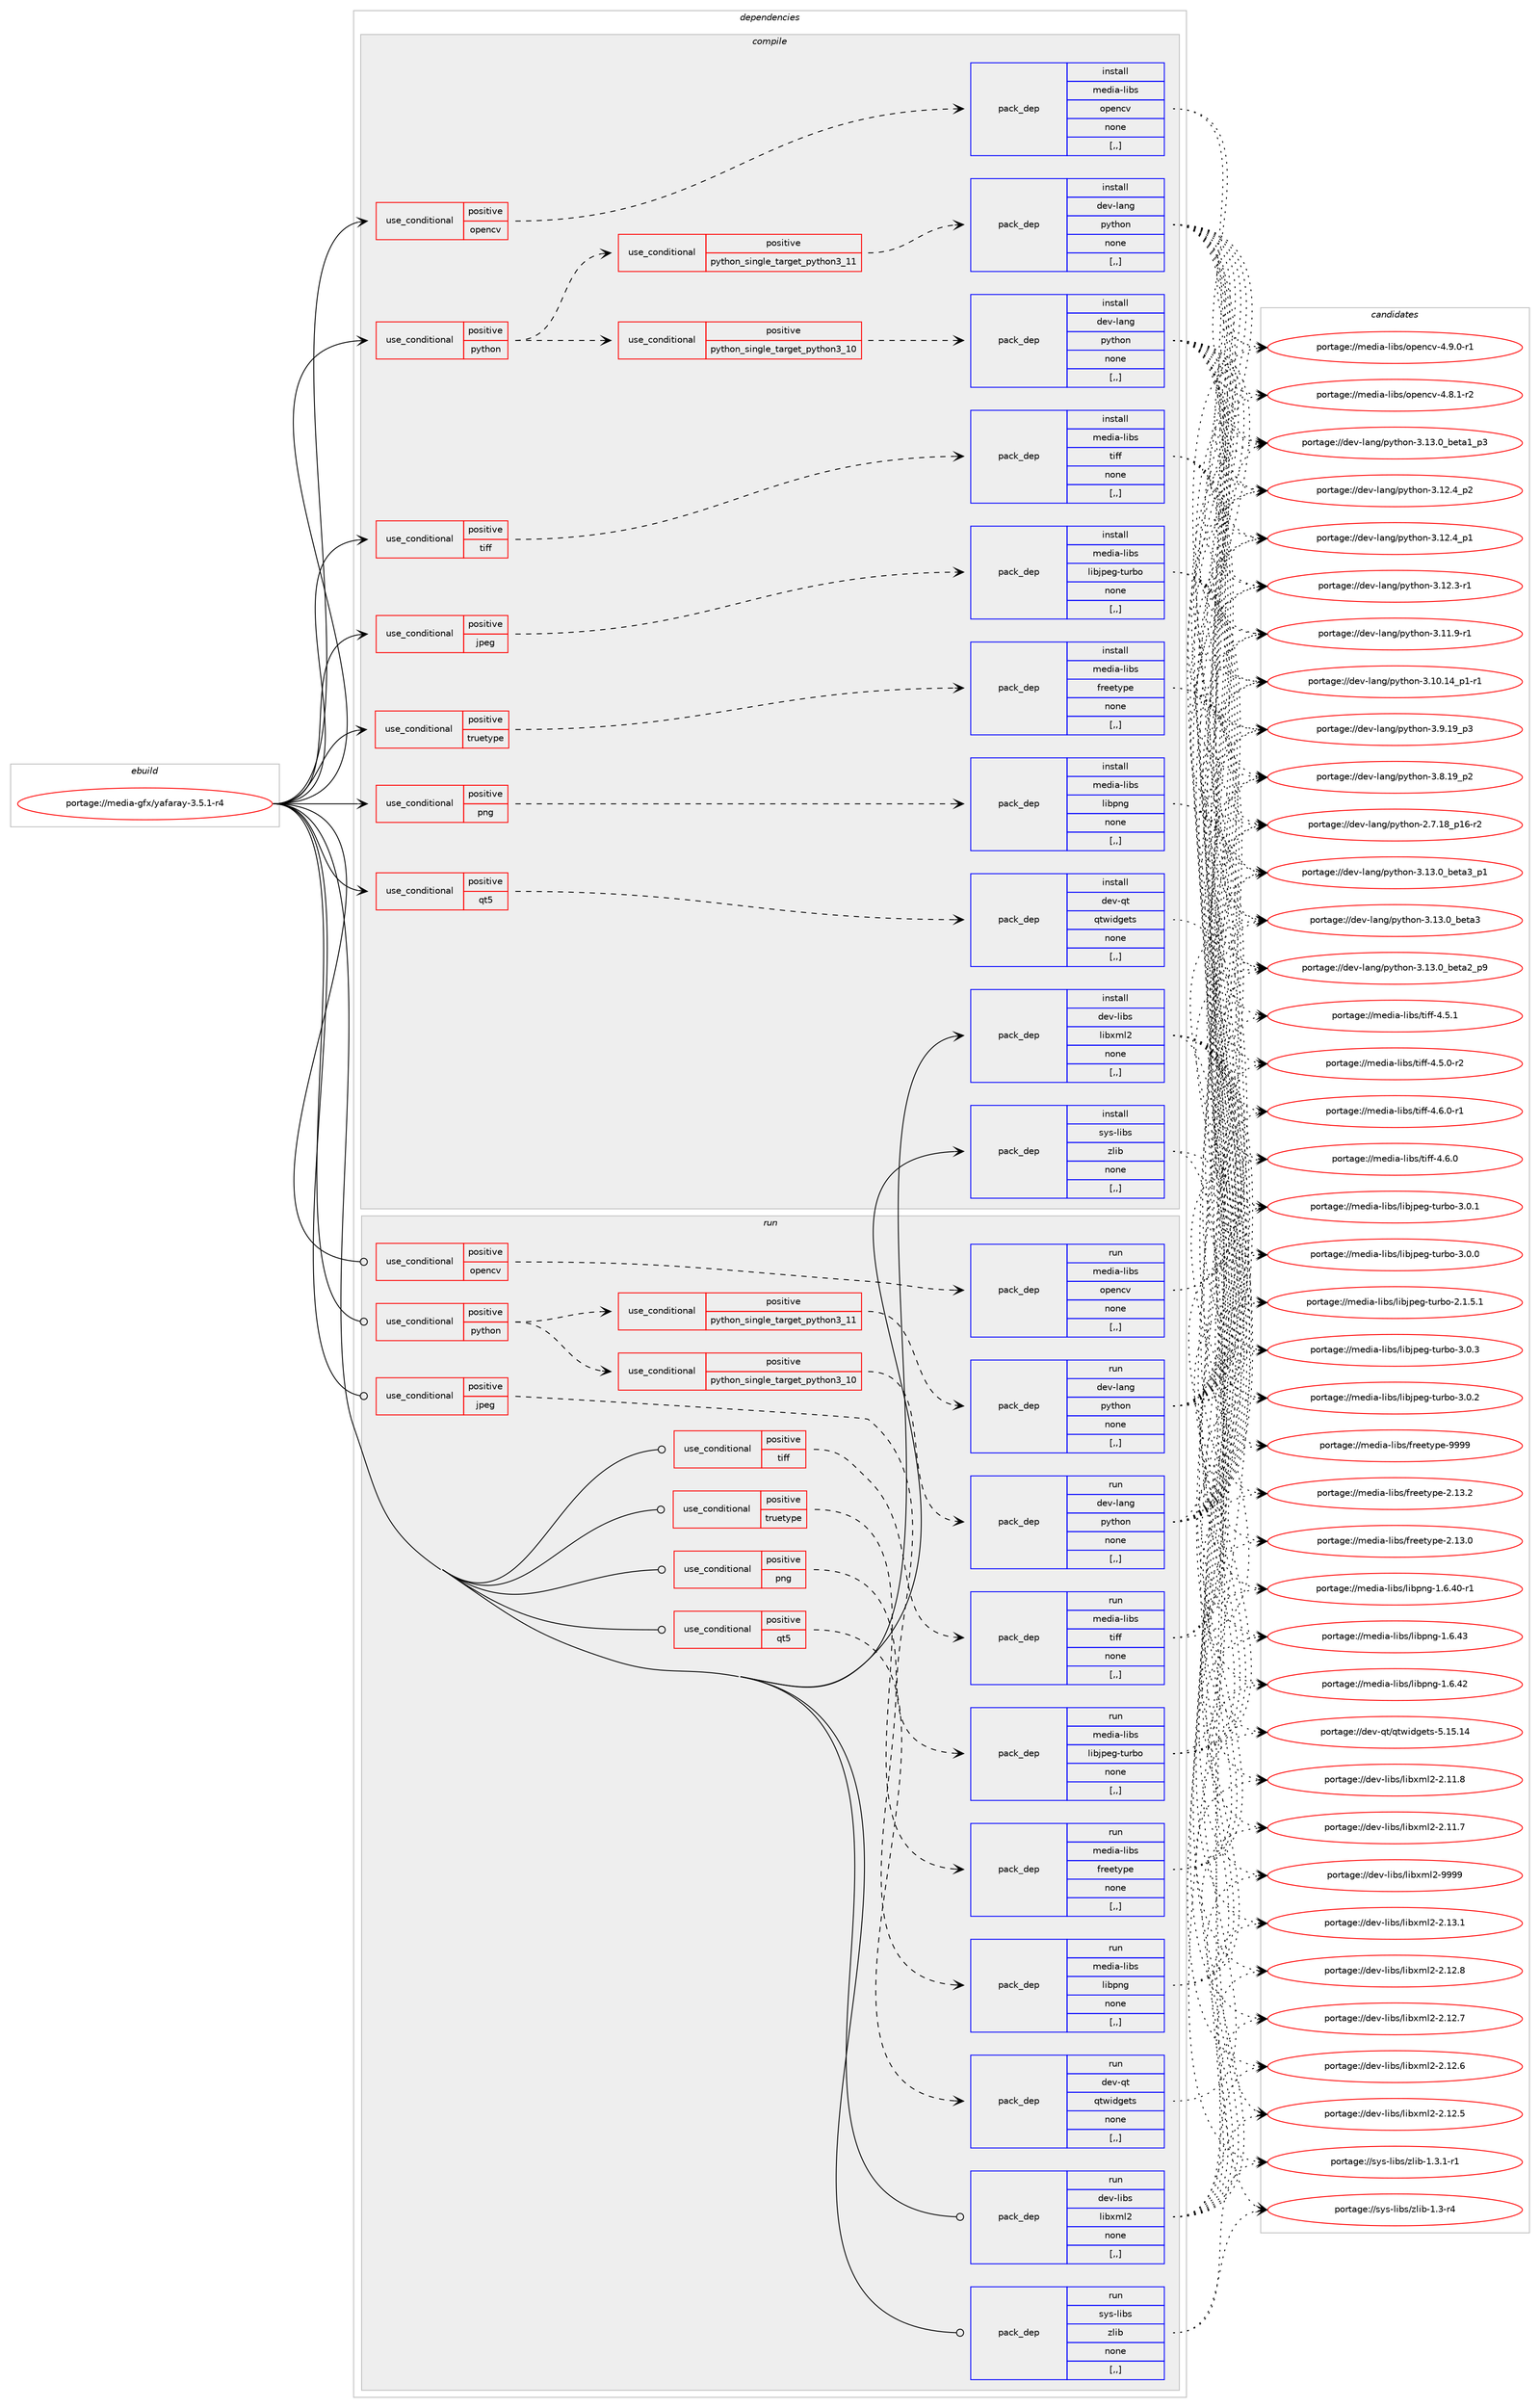 digraph prolog {

# *************
# Graph options
# *************

newrank=true;
concentrate=true;
compound=true;
graph [rankdir=LR,fontname=Helvetica,fontsize=10,ranksep=1.5];#, ranksep=2.5, nodesep=0.2];
edge  [arrowhead=vee];
node  [fontname=Helvetica,fontsize=10];

# **********
# The ebuild
# **********

subgraph cluster_leftcol {
color=gray;
rank=same;
label=<<i>ebuild</i>>;
id [label="portage://media-gfx/yafaray-3.5.1-r4", color=red, width=4, href="../media-gfx/yafaray-3.5.1-r4.svg"];
}

# ****************
# The dependencies
# ****************

subgraph cluster_midcol {
color=gray;
label=<<i>dependencies</i>>;
subgraph cluster_compile {
fillcolor="#eeeeee";
style=filled;
label=<<i>compile</i>>;
subgraph cond73816 {
dependency293641 [label=<<TABLE BORDER="0" CELLBORDER="1" CELLSPACING="0" CELLPADDING="4"><TR><TD ROWSPAN="3" CELLPADDING="10">use_conditional</TD></TR><TR><TD>positive</TD></TR><TR><TD>jpeg</TD></TR></TABLE>>, shape=none, color=red];
subgraph pack217462 {
dependency293642 [label=<<TABLE BORDER="0" CELLBORDER="1" CELLSPACING="0" CELLPADDING="4" WIDTH="220"><TR><TD ROWSPAN="6" CELLPADDING="30">pack_dep</TD></TR><TR><TD WIDTH="110">install</TD></TR><TR><TD>media-libs</TD></TR><TR><TD>libjpeg-turbo</TD></TR><TR><TD>none</TD></TR><TR><TD>[,,]</TD></TR></TABLE>>, shape=none, color=blue];
}
dependency293641:e -> dependency293642:w [weight=20,style="dashed",arrowhead="vee"];
}
id:e -> dependency293641:w [weight=20,style="solid",arrowhead="vee"];
subgraph cond73817 {
dependency293643 [label=<<TABLE BORDER="0" CELLBORDER="1" CELLSPACING="0" CELLPADDING="4"><TR><TD ROWSPAN="3" CELLPADDING="10">use_conditional</TD></TR><TR><TD>positive</TD></TR><TR><TD>opencv</TD></TR></TABLE>>, shape=none, color=red];
subgraph pack217463 {
dependency293644 [label=<<TABLE BORDER="0" CELLBORDER="1" CELLSPACING="0" CELLPADDING="4" WIDTH="220"><TR><TD ROWSPAN="6" CELLPADDING="30">pack_dep</TD></TR><TR><TD WIDTH="110">install</TD></TR><TR><TD>media-libs</TD></TR><TR><TD>opencv</TD></TR><TR><TD>none</TD></TR><TR><TD>[,,]</TD></TR></TABLE>>, shape=none, color=blue];
}
dependency293643:e -> dependency293644:w [weight=20,style="dashed",arrowhead="vee"];
}
id:e -> dependency293643:w [weight=20,style="solid",arrowhead="vee"];
subgraph cond73818 {
dependency293645 [label=<<TABLE BORDER="0" CELLBORDER="1" CELLSPACING="0" CELLPADDING="4"><TR><TD ROWSPAN="3" CELLPADDING="10">use_conditional</TD></TR><TR><TD>positive</TD></TR><TR><TD>png</TD></TR></TABLE>>, shape=none, color=red];
subgraph pack217464 {
dependency293646 [label=<<TABLE BORDER="0" CELLBORDER="1" CELLSPACING="0" CELLPADDING="4" WIDTH="220"><TR><TD ROWSPAN="6" CELLPADDING="30">pack_dep</TD></TR><TR><TD WIDTH="110">install</TD></TR><TR><TD>media-libs</TD></TR><TR><TD>libpng</TD></TR><TR><TD>none</TD></TR><TR><TD>[,,]</TD></TR></TABLE>>, shape=none, color=blue];
}
dependency293645:e -> dependency293646:w [weight=20,style="dashed",arrowhead="vee"];
}
id:e -> dependency293645:w [weight=20,style="solid",arrowhead="vee"];
subgraph cond73819 {
dependency293647 [label=<<TABLE BORDER="0" CELLBORDER="1" CELLSPACING="0" CELLPADDING="4"><TR><TD ROWSPAN="3" CELLPADDING="10">use_conditional</TD></TR><TR><TD>positive</TD></TR><TR><TD>python</TD></TR></TABLE>>, shape=none, color=red];
subgraph cond73820 {
dependency293648 [label=<<TABLE BORDER="0" CELLBORDER="1" CELLSPACING="0" CELLPADDING="4"><TR><TD ROWSPAN="3" CELLPADDING="10">use_conditional</TD></TR><TR><TD>positive</TD></TR><TR><TD>python_single_target_python3_10</TD></TR></TABLE>>, shape=none, color=red];
subgraph pack217465 {
dependency293649 [label=<<TABLE BORDER="0" CELLBORDER="1" CELLSPACING="0" CELLPADDING="4" WIDTH="220"><TR><TD ROWSPAN="6" CELLPADDING="30">pack_dep</TD></TR><TR><TD WIDTH="110">install</TD></TR><TR><TD>dev-lang</TD></TR><TR><TD>python</TD></TR><TR><TD>none</TD></TR><TR><TD>[,,]</TD></TR></TABLE>>, shape=none, color=blue];
}
dependency293648:e -> dependency293649:w [weight=20,style="dashed",arrowhead="vee"];
}
dependency293647:e -> dependency293648:w [weight=20,style="dashed",arrowhead="vee"];
subgraph cond73821 {
dependency293650 [label=<<TABLE BORDER="0" CELLBORDER="1" CELLSPACING="0" CELLPADDING="4"><TR><TD ROWSPAN="3" CELLPADDING="10">use_conditional</TD></TR><TR><TD>positive</TD></TR><TR><TD>python_single_target_python3_11</TD></TR></TABLE>>, shape=none, color=red];
subgraph pack217466 {
dependency293651 [label=<<TABLE BORDER="0" CELLBORDER="1" CELLSPACING="0" CELLPADDING="4" WIDTH="220"><TR><TD ROWSPAN="6" CELLPADDING="30">pack_dep</TD></TR><TR><TD WIDTH="110">install</TD></TR><TR><TD>dev-lang</TD></TR><TR><TD>python</TD></TR><TR><TD>none</TD></TR><TR><TD>[,,]</TD></TR></TABLE>>, shape=none, color=blue];
}
dependency293650:e -> dependency293651:w [weight=20,style="dashed",arrowhead="vee"];
}
dependency293647:e -> dependency293650:w [weight=20,style="dashed",arrowhead="vee"];
}
id:e -> dependency293647:w [weight=20,style="solid",arrowhead="vee"];
subgraph cond73822 {
dependency293652 [label=<<TABLE BORDER="0" CELLBORDER="1" CELLSPACING="0" CELLPADDING="4"><TR><TD ROWSPAN="3" CELLPADDING="10">use_conditional</TD></TR><TR><TD>positive</TD></TR><TR><TD>qt5</TD></TR></TABLE>>, shape=none, color=red];
subgraph pack217467 {
dependency293653 [label=<<TABLE BORDER="0" CELLBORDER="1" CELLSPACING="0" CELLPADDING="4" WIDTH="220"><TR><TD ROWSPAN="6" CELLPADDING="30">pack_dep</TD></TR><TR><TD WIDTH="110">install</TD></TR><TR><TD>dev-qt</TD></TR><TR><TD>qtwidgets</TD></TR><TR><TD>none</TD></TR><TR><TD>[,,]</TD></TR></TABLE>>, shape=none, color=blue];
}
dependency293652:e -> dependency293653:w [weight=20,style="dashed",arrowhead="vee"];
}
id:e -> dependency293652:w [weight=20,style="solid",arrowhead="vee"];
subgraph cond73823 {
dependency293654 [label=<<TABLE BORDER="0" CELLBORDER="1" CELLSPACING="0" CELLPADDING="4"><TR><TD ROWSPAN="3" CELLPADDING="10">use_conditional</TD></TR><TR><TD>positive</TD></TR><TR><TD>tiff</TD></TR></TABLE>>, shape=none, color=red];
subgraph pack217468 {
dependency293655 [label=<<TABLE BORDER="0" CELLBORDER="1" CELLSPACING="0" CELLPADDING="4" WIDTH="220"><TR><TD ROWSPAN="6" CELLPADDING="30">pack_dep</TD></TR><TR><TD WIDTH="110">install</TD></TR><TR><TD>media-libs</TD></TR><TR><TD>tiff</TD></TR><TR><TD>none</TD></TR><TR><TD>[,,]</TD></TR></TABLE>>, shape=none, color=blue];
}
dependency293654:e -> dependency293655:w [weight=20,style="dashed",arrowhead="vee"];
}
id:e -> dependency293654:w [weight=20,style="solid",arrowhead="vee"];
subgraph cond73824 {
dependency293656 [label=<<TABLE BORDER="0" CELLBORDER="1" CELLSPACING="0" CELLPADDING="4"><TR><TD ROWSPAN="3" CELLPADDING="10">use_conditional</TD></TR><TR><TD>positive</TD></TR><TR><TD>truetype</TD></TR></TABLE>>, shape=none, color=red];
subgraph pack217469 {
dependency293657 [label=<<TABLE BORDER="0" CELLBORDER="1" CELLSPACING="0" CELLPADDING="4" WIDTH="220"><TR><TD ROWSPAN="6" CELLPADDING="30">pack_dep</TD></TR><TR><TD WIDTH="110">install</TD></TR><TR><TD>media-libs</TD></TR><TR><TD>freetype</TD></TR><TR><TD>none</TD></TR><TR><TD>[,,]</TD></TR></TABLE>>, shape=none, color=blue];
}
dependency293656:e -> dependency293657:w [weight=20,style="dashed",arrowhead="vee"];
}
id:e -> dependency293656:w [weight=20,style="solid",arrowhead="vee"];
subgraph pack217470 {
dependency293658 [label=<<TABLE BORDER="0" CELLBORDER="1" CELLSPACING="0" CELLPADDING="4" WIDTH="220"><TR><TD ROWSPAN="6" CELLPADDING="30">pack_dep</TD></TR><TR><TD WIDTH="110">install</TD></TR><TR><TD>dev-libs</TD></TR><TR><TD>libxml2</TD></TR><TR><TD>none</TD></TR><TR><TD>[,,]</TD></TR></TABLE>>, shape=none, color=blue];
}
id:e -> dependency293658:w [weight=20,style="solid",arrowhead="vee"];
subgraph pack217471 {
dependency293659 [label=<<TABLE BORDER="0" CELLBORDER="1" CELLSPACING="0" CELLPADDING="4" WIDTH="220"><TR><TD ROWSPAN="6" CELLPADDING="30">pack_dep</TD></TR><TR><TD WIDTH="110">install</TD></TR><TR><TD>sys-libs</TD></TR><TR><TD>zlib</TD></TR><TR><TD>none</TD></TR><TR><TD>[,,]</TD></TR></TABLE>>, shape=none, color=blue];
}
id:e -> dependency293659:w [weight=20,style="solid",arrowhead="vee"];
}
subgraph cluster_compileandrun {
fillcolor="#eeeeee";
style=filled;
label=<<i>compile and run</i>>;
}
subgraph cluster_run {
fillcolor="#eeeeee";
style=filled;
label=<<i>run</i>>;
subgraph cond73825 {
dependency293660 [label=<<TABLE BORDER="0" CELLBORDER="1" CELLSPACING="0" CELLPADDING="4"><TR><TD ROWSPAN="3" CELLPADDING="10">use_conditional</TD></TR><TR><TD>positive</TD></TR><TR><TD>jpeg</TD></TR></TABLE>>, shape=none, color=red];
subgraph pack217472 {
dependency293661 [label=<<TABLE BORDER="0" CELLBORDER="1" CELLSPACING="0" CELLPADDING="4" WIDTH="220"><TR><TD ROWSPAN="6" CELLPADDING="30">pack_dep</TD></TR><TR><TD WIDTH="110">run</TD></TR><TR><TD>media-libs</TD></TR><TR><TD>libjpeg-turbo</TD></TR><TR><TD>none</TD></TR><TR><TD>[,,]</TD></TR></TABLE>>, shape=none, color=blue];
}
dependency293660:e -> dependency293661:w [weight=20,style="dashed",arrowhead="vee"];
}
id:e -> dependency293660:w [weight=20,style="solid",arrowhead="odot"];
subgraph cond73826 {
dependency293662 [label=<<TABLE BORDER="0" CELLBORDER="1" CELLSPACING="0" CELLPADDING="4"><TR><TD ROWSPAN="3" CELLPADDING="10">use_conditional</TD></TR><TR><TD>positive</TD></TR><TR><TD>opencv</TD></TR></TABLE>>, shape=none, color=red];
subgraph pack217473 {
dependency293663 [label=<<TABLE BORDER="0" CELLBORDER="1" CELLSPACING="0" CELLPADDING="4" WIDTH="220"><TR><TD ROWSPAN="6" CELLPADDING="30">pack_dep</TD></TR><TR><TD WIDTH="110">run</TD></TR><TR><TD>media-libs</TD></TR><TR><TD>opencv</TD></TR><TR><TD>none</TD></TR><TR><TD>[,,]</TD></TR></TABLE>>, shape=none, color=blue];
}
dependency293662:e -> dependency293663:w [weight=20,style="dashed",arrowhead="vee"];
}
id:e -> dependency293662:w [weight=20,style="solid",arrowhead="odot"];
subgraph cond73827 {
dependency293664 [label=<<TABLE BORDER="0" CELLBORDER="1" CELLSPACING="0" CELLPADDING="4"><TR><TD ROWSPAN="3" CELLPADDING="10">use_conditional</TD></TR><TR><TD>positive</TD></TR><TR><TD>png</TD></TR></TABLE>>, shape=none, color=red];
subgraph pack217474 {
dependency293665 [label=<<TABLE BORDER="0" CELLBORDER="1" CELLSPACING="0" CELLPADDING="4" WIDTH="220"><TR><TD ROWSPAN="6" CELLPADDING="30">pack_dep</TD></TR><TR><TD WIDTH="110">run</TD></TR><TR><TD>media-libs</TD></TR><TR><TD>libpng</TD></TR><TR><TD>none</TD></TR><TR><TD>[,,]</TD></TR></TABLE>>, shape=none, color=blue];
}
dependency293664:e -> dependency293665:w [weight=20,style="dashed",arrowhead="vee"];
}
id:e -> dependency293664:w [weight=20,style="solid",arrowhead="odot"];
subgraph cond73828 {
dependency293666 [label=<<TABLE BORDER="0" CELLBORDER="1" CELLSPACING="0" CELLPADDING="4"><TR><TD ROWSPAN="3" CELLPADDING="10">use_conditional</TD></TR><TR><TD>positive</TD></TR><TR><TD>python</TD></TR></TABLE>>, shape=none, color=red];
subgraph cond73829 {
dependency293667 [label=<<TABLE BORDER="0" CELLBORDER="1" CELLSPACING="0" CELLPADDING="4"><TR><TD ROWSPAN="3" CELLPADDING="10">use_conditional</TD></TR><TR><TD>positive</TD></TR><TR><TD>python_single_target_python3_10</TD></TR></TABLE>>, shape=none, color=red];
subgraph pack217475 {
dependency293668 [label=<<TABLE BORDER="0" CELLBORDER="1" CELLSPACING="0" CELLPADDING="4" WIDTH="220"><TR><TD ROWSPAN="6" CELLPADDING="30">pack_dep</TD></TR><TR><TD WIDTH="110">run</TD></TR><TR><TD>dev-lang</TD></TR><TR><TD>python</TD></TR><TR><TD>none</TD></TR><TR><TD>[,,]</TD></TR></TABLE>>, shape=none, color=blue];
}
dependency293667:e -> dependency293668:w [weight=20,style="dashed",arrowhead="vee"];
}
dependency293666:e -> dependency293667:w [weight=20,style="dashed",arrowhead="vee"];
subgraph cond73830 {
dependency293669 [label=<<TABLE BORDER="0" CELLBORDER="1" CELLSPACING="0" CELLPADDING="4"><TR><TD ROWSPAN="3" CELLPADDING="10">use_conditional</TD></TR><TR><TD>positive</TD></TR><TR><TD>python_single_target_python3_11</TD></TR></TABLE>>, shape=none, color=red];
subgraph pack217476 {
dependency293670 [label=<<TABLE BORDER="0" CELLBORDER="1" CELLSPACING="0" CELLPADDING="4" WIDTH="220"><TR><TD ROWSPAN="6" CELLPADDING="30">pack_dep</TD></TR><TR><TD WIDTH="110">run</TD></TR><TR><TD>dev-lang</TD></TR><TR><TD>python</TD></TR><TR><TD>none</TD></TR><TR><TD>[,,]</TD></TR></TABLE>>, shape=none, color=blue];
}
dependency293669:e -> dependency293670:w [weight=20,style="dashed",arrowhead="vee"];
}
dependency293666:e -> dependency293669:w [weight=20,style="dashed",arrowhead="vee"];
}
id:e -> dependency293666:w [weight=20,style="solid",arrowhead="odot"];
subgraph cond73831 {
dependency293671 [label=<<TABLE BORDER="0" CELLBORDER="1" CELLSPACING="0" CELLPADDING="4"><TR><TD ROWSPAN="3" CELLPADDING="10">use_conditional</TD></TR><TR><TD>positive</TD></TR><TR><TD>qt5</TD></TR></TABLE>>, shape=none, color=red];
subgraph pack217477 {
dependency293672 [label=<<TABLE BORDER="0" CELLBORDER="1" CELLSPACING="0" CELLPADDING="4" WIDTH="220"><TR><TD ROWSPAN="6" CELLPADDING="30">pack_dep</TD></TR><TR><TD WIDTH="110">run</TD></TR><TR><TD>dev-qt</TD></TR><TR><TD>qtwidgets</TD></TR><TR><TD>none</TD></TR><TR><TD>[,,]</TD></TR></TABLE>>, shape=none, color=blue];
}
dependency293671:e -> dependency293672:w [weight=20,style="dashed",arrowhead="vee"];
}
id:e -> dependency293671:w [weight=20,style="solid",arrowhead="odot"];
subgraph cond73832 {
dependency293673 [label=<<TABLE BORDER="0" CELLBORDER="1" CELLSPACING="0" CELLPADDING="4"><TR><TD ROWSPAN="3" CELLPADDING="10">use_conditional</TD></TR><TR><TD>positive</TD></TR><TR><TD>tiff</TD></TR></TABLE>>, shape=none, color=red];
subgraph pack217478 {
dependency293674 [label=<<TABLE BORDER="0" CELLBORDER="1" CELLSPACING="0" CELLPADDING="4" WIDTH="220"><TR><TD ROWSPAN="6" CELLPADDING="30">pack_dep</TD></TR><TR><TD WIDTH="110">run</TD></TR><TR><TD>media-libs</TD></TR><TR><TD>tiff</TD></TR><TR><TD>none</TD></TR><TR><TD>[,,]</TD></TR></TABLE>>, shape=none, color=blue];
}
dependency293673:e -> dependency293674:w [weight=20,style="dashed",arrowhead="vee"];
}
id:e -> dependency293673:w [weight=20,style="solid",arrowhead="odot"];
subgraph cond73833 {
dependency293675 [label=<<TABLE BORDER="0" CELLBORDER="1" CELLSPACING="0" CELLPADDING="4"><TR><TD ROWSPAN="3" CELLPADDING="10">use_conditional</TD></TR><TR><TD>positive</TD></TR><TR><TD>truetype</TD></TR></TABLE>>, shape=none, color=red];
subgraph pack217479 {
dependency293676 [label=<<TABLE BORDER="0" CELLBORDER="1" CELLSPACING="0" CELLPADDING="4" WIDTH="220"><TR><TD ROWSPAN="6" CELLPADDING="30">pack_dep</TD></TR><TR><TD WIDTH="110">run</TD></TR><TR><TD>media-libs</TD></TR><TR><TD>freetype</TD></TR><TR><TD>none</TD></TR><TR><TD>[,,]</TD></TR></TABLE>>, shape=none, color=blue];
}
dependency293675:e -> dependency293676:w [weight=20,style="dashed",arrowhead="vee"];
}
id:e -> dependency293675:w [weight=20,style="solid",arrowhead="odot"];
subgraph pack217480 {
dependency293677 [label=<<TABLE BORDER="0" CELLBORDER="1" CELLSPACING="0" CELLPADDING="4" WIDTH="220"><TR><TD ROWSPAN="6" CELLPADDING="30">pack_dep</TD></TR><TR><TD WIDTH="110">run</TD></TR><TR><TD>dev-libs</TD></TR><TR><TD>libxml2</TD></TR><TR><TD>none</TD></TR><TR><TD>[,,]</TD></TR></TABLE>>, shape=none, color=blue];
}
id:e -> dependency293677:w [weight=20,style="solid",arrowhead="odot"];
subgraph pack217481 {
dependency293678 [label=<<TABLE BORDER="0" CELLBORDER="1" CELLSPACING="0" CELLPADDING="4" WIDTH="220"><TR><TD ROWSPAN="6" CELLPADDING="30">pack_dep</TD></TR><TR><TD WIDTH="110">run</TD></TR><TR><TD>sys-libs</TD></TR><TR><TD>zlib</TD></TR><TR><TD>none</TD></TR><TR><TD>[,,]</TD></TR></TABLE>>, shape=none, color=blue];
}
id:e -> dependency293678:w [weight=20,style="solid",arrowhead="odot"];
}
}

# **************
# The candidates
# **************

subgraph cluster_choices {
rank=same;
color=gray;
label=<<i>candidates</i>>;

subgraph choice217462 {
color=black;
nodesep=1;
choice10910110010597451081059811547108105981061121011034511611711498111455146484651 [label="portage://media-libs/libjpeg-turbo-3.0.3", color=red, width=4,href="../media-libs/libjpeg-turbo-3.0.3.svg"];
choice10910110010597451081059811547108105981061121011034511611711498111455146484650 [label="portage://media-libs/libjpeg-turbo-3.0.2", color=red, width=4,href="../media-libs/libjpeg-turbo-3.0.2.svg"];
choice10910110010597451081059811547108105981061121011034511611711498111455146484649 [label="portage://media-libs/libjpeg-turbo-3.0.1", color=red, width=4,href="../media-libs/libjpeg-turbo-3.0.1.svg"];
choice10910110010597451081059811547108105981061121011034511611711498111455146484648 [label="portage://media-libs/libjpeg-turbo-3.0.0", color=red, width=4,href="../media-libs/libjpeg-turbo-3.0.0.svg"];
choice109101100105974510810598115471081059810611210110345116117114981114550464946534649 [label="portage://media-libs/libjpeg-turbo-2.1.5.1", color=red, width=4,href="../media-libs/libjpeg-turbo-2.1.5.1.svg"];
dependency293642:e -> choice10910110010597451081059811547108105981061121011034511611711498111455146484651:w [style=dotted,weight="100"];
dependency293642:e -> choice10910110010597451081059811547108105981061121011034511611711498111455146484650:w [style=dotted,weight="100"];
dependency293642:e -> choice10910110010597451081059811547108105981061121011034511611711498111455146484649:w [style=dotted,weight="100"];
dependency293642:e -> choice10910110010597451081059811547108105981061121011034511611711498111455146484648:w [style=dotted,weight="100"];
dependency293642:e -> choice109101100105974510810598115471081059810611210110345116117114981114550464946534649:w [style=dotted,weight="100"];
}
subgraph choice217463 {
color=black;
nodesep=1;
choice10910110010597451081059811547111112101110991184552465746484511449 [label="portage://media-libs/opencv-4.9.0-r1", color=red, width=4,href="../media-libs/opencv-4.9.0-r1.svg"];
choice10910110010597451081059811547111112101110991184552465646494511450 [label="portage://media-libs/opencv-4.8.1-r2", color=red, width=4,href="../media-libs/opencv-4.8.1-r2.svg"];
dependency293644:e -> choice10910110010597451081059811547111112101110991184552465746484511449:w [style=dotted,weight="100"];
dependency293644:e -> choice10910110010597451081059811547111112101110991184552465646494511450:w [style=dotted,weight="100"];
}
subgraph choice217464 {
color=black;
nodesep=1;
choice109101100105974510810598115471081059811211010345494654465251 [label="portage://media-libs/libpng-1.6.43", color=red, width=4,href="../media-libs/libpng-1.6.43.svg"];
choice109101100105974510810598115471081059811211010345494654465250 [label="portage://media-libs/libpng-1.6.42", color=red, width=4,href="../media-libs/libpng-1.6.42.svg"];
choice1091011001059745108105981154710810598112110103454946544652484511449 [label="portage://media-libs/libpng-1.6.40-r1", color=red, width=4,href="../media-libs/libpng-1.6.40-r1.svg"];
dependency293646:e -> choice109101100105974510810598115471081059811211010345494654465251:w [style=dotted,weight="100"];
dependency293646:e -> choice109101100105974510810598115471081059811211010345494654465250:w [style=dotted,weight="100"];
dependency293646:e -> choice1091011001059745108105981154710810598112110103454946544652484511449:w [style=dotted,weight="100"];
}
subgraph choice217465 {
color=black;
nodesep=1;
choice10010111845108971101034711212111610411111045514649514648959810111697519511249 [label="portage://dev-lang/python-3.13.0_beta3_p1", color=red, width=4,href="../dev-lang/python-3.13.0_beta3_p1.svg"];
choice1001011184510897110103471121211161041111104551464951464895981011169751 [label="portage://dev-lang/python-3.13.0_beta3", color=red, width=4,href="../dev-lang/python-3.13.0_beta3.svg"];
choice10010111845108971101034711212111610411111045514649514648959810111697509511257 [label="portage://dev-lang/python-3.13.0_beta2_p9", color=red, width=4,href="../dev-lang/python-3.13.0_beta2_p9.svg"];
choice10010111845108971101034711212111610411111045514649514648959810111697499511251 [label="portage://dev-lang/python-3.13.0_beta1_p3", color=red, width=4,href="../dev-lang/python-3.13.0_beta1_p3.svg"];
choice100101118451089711010347112121116104111110455146495046529511250 [label="portage://dev-lang/python-3.12.4_p2", color=red, width=4,href="../dev-lang/python-3.12.4_p2.svg"];
choice100101118451089711010347112121116104111110455146495046529511249 [label="portage://dev-lang/python-3.12.4_p1", color=red, width=4,href="../dev-lang/python-3.12.4_p1.svg"];
choice100101118451089711010347112121116104111110455146495046514511449 [label="portage://dev-lang/python-3.12.3-r1", color=red, width=4,href="../dev-lang/python-3.12.3-r1.svg"];
choice100101118451089711010347112121116104111110455146494946574511449 [label="portage://dev-lang/python-3.11.9-r1", color=red, width=4,href="../dev-lang/python-3.11.9-r1.svg"];
choice100101118451089711010347112121116104111110455146494846495295112494511449 [label="portage://dev-lang/python-3.10.14_p1-r1", color=red, width=4,href="../dev-lang/python-3.10.14_p1-r1.svg"];
choice100101118451089711010347112121116104111110455146574649579511251 [label="portage://dev-lang/python-3.9.19_p3", color=red, width=4,href="../dev-lang/python-3.9.19_p3.svg"];
choice100101118451089711010347112121116104111110455146564649579511250 [label="portage://dev-lang/python-3.8.19_p2", color=red, width=4,href="../dev-lang/python-3.8.19_p2.svg"];
choice100101118451089711010347112121116104111110455046554649569511249544511450 [label="portage://dev-lang/python-2.7.18_p16-r2", color=red, width=4,href="../dev-lang/python-2.7.18_p16-r2.svg"];
dependency293649:e -> choice10010111845108971101034711212111610411111045514649514648959810111697519511249:w [style=dotted,weight="100"];
dependency293649:e -> choice1001011184510897110103471121211161041111104551464951464895981011169751:w [style=dotted,weight="100"];
dependency293649:e -> choice10010111845108971101034711212111610411111045514649514648959810111697509511257:w [style=dotted,weight="100"];
dependency293649:e -> choice10010111845108971101034711212111610411111045514649514648959810111697499511251:w [style=dotted,weight="100"];
dependency293649:e -> choice100101118451089711010347112121116104111110455146495046529511250:w [style=dotted,weight="100"];
dependency293649:e -> choice100101118451089711010347112121116104111110455146495046529511249:w [style=dotted,weight="100"];
dependency293649:e -> choice100101118451089711010347112121116104111110455146495046514511449:w [style=dotted,weight="100"];
dependency293649:e -> choice100101118451089711010347112121116104111110455146494946574511449:w [style=dotted,weight="100"];
dependency293649:e -> choice100101118451089711010347112121116104111110455146494846495295112494511449:w [style=dotted,weight="100"];
dependency293649:e -> choice100101118451089711010347112121116104111110455146574649579511251:w [style=dotted,weight="100"];
dependency293649:e -> choice100101118451089711010347112121116104111110455146564649579511250:w [style=dotted,weight="100"];
dependency293649:e -> choice100101118451089711010347112121116104111110455046554649569511249544511450:w [style=dotted,weight="100"];
}
subgraph choice217466 {
color=black;
nodesep=1;
choice10010111845108971101034711212111610411111045514649514648959810111697519511249 [label="portage://dev-lang/python-3.13.0_beta3_p1", color=red, width=4,href="../dev-lang/python-3.13.0_beta3_p1.svg"];
choice1001011184510897110103471121211161041111104551464951464895981011169751 [label="portage://dev-lang/python-3.13.0_beta3", color=red, width=4,href="../dev-lang/python-3.13.0_beta3.svg"];
choice10010111845108971101034711212111610411111045514649514648959810111697509511257 [label="portage://dev-lang/python-3.13.0_beta2_p9", color=red, width=4,href="../dev-lang/python-3.13.0_beta2_p9.svg"];
choice10010111845108971101034711212111610411111045514649514648959810111697499511251 [label="portage://dev-lang/python-3.13.0_beta1_p3", color=red, width=4,href="../dev-lang/python-3.13.0_beta1_p3.svg"];
choice100101118451089711010347112121116104111110455146495046529511250 [label="portage://dev-lang/python-3.12.4_p2", color=red, width=4,href="../dev-lang/python-3.12.4_p2.svg"];
choice100101118451089711010347112121116104111110455146495046529511249 [label="portage://dev-lang/python-3.12.4_p1", color=red, width=4,href="../dev-lang/python-3.12.4_p1.svg"];
choice100101118451089711010347112121116104111110455146495046514511449 [label="portage://dev-lang/python-3.12.3-r1", color=red, width=4,href="../dev-lang/python-3.12.3-r1.svg"];
choice100101118451089711010347112121116104111110455146494946574511449 [label="portage://dev-lang/python-3.11.9-r1", color=red, width=4,href="../dev-lang/python-3.11.9-r1.svg"];
choice100101118451089711010347112121116104111110455146494846495295112494511449 [label="portage://dev-lang/python-3.10.14_p1-r1", color=red, width=4,href="../dev-lang/python-3.10.14_p1-r1.svg"];
choice100101118451089711010347112121116104111110455146574649579511251 [label="portage://dev-lang/python-3.9.19_p3", color=red, width=4,href="../dev-lang/python-3.9.19_p3.svg"];
choice100101118451089711010347112121116104111110455146564649579511250 [label="portage://dev-lang/python-3.8.19_p2", color=red, width=4,href="../dev-lang/python-3.8.19_p2.svg"];
choice100101118451089711010347112121116104111110455046554649569511249544511450 [label="portage://dev-lang/python-2.7.18_p16-r2", color=red, width=4,href="../dev-lang/python-2.7.18_p16-r2.svg"];
dependency293651:e -> choice10010111845108971101034711212111610411111045514649514648959810111697519511249:w [style=dotted,weight="100"];
dependency293651:e -> choice1001011184510897110103471121211161041111104551464951464895981011169751:w [style=dotted,weight="100"];
dependency293651:e -> choice10010111845108971101034711212111610411111045514649514648959810111697509511257:w [style=dotted,weight="100"];
dependency293651:e -> choice10010111845108971101034711212111610411111045514649514648959810111697499511251:w [style=dotted,weight="100"];
dependency293651:e -> choice100101118451089711010347112121116104111110455146495046529511250:w [style=dotted,weight="100"];
dependency293651:e -> choice100101118451089711010347112121116104111110455146495046529511249:w [style=dotted,weight="100"];
dependency293651:e -> choice100101118451089711010347112121116104111110455146495046514511449:w [style=dotted,weight="100"];
dependency293651:e -> choice100101118451089711010347112121116104111110455146494946574511449:w [style=dotted,weight="100"];
dependency293651:e -> choice100101118451089711010347112121116104111110455146494846495295112494511449:w [style=dotted,weight="100"];
dependency293651:e -> choice100101118451089711010347112121116104111110455146574649579511251:w [style=dotted,weight="100"];
dependency293651:e -> choice100101118451089711010347112121116104111110455146564649579511250:w [style=dotted,weight="100"];
dependency293651:e -> choice100101118451089711010347112121116104111110455046554649569511249544511450:w [style=dotted,weight="100"];
}
subgraph choice217467 {
color=black;
nodesep=1;
choice10010111845113116471131161191051001031011161154553464953464952 [label="portage://dev-qt/qtwidgets-5.15.14", color=red, width=4,href="../dev-qt/qtwidgets-5.15.14.svg"];
dependency293653:e -> choice10010111845113116471131161191051001031011161154553464953464952:w [style=dotted,weight="100"];
}
subgraph choice217468 {
color=black;
nodesep=1;
choice109101100105974510810598115471161051021024552465446484511449 [label="portage://media-libs/tiff-4.6.0-r1", color=red, width=4,href="../media-libs/tiff-4.6.0-r1.svg"];
choice10910110010597451081059811547116105102102455246544648 [label="portage://media-libs/tiff-4.6.0", color=red, width=4,href="../media-libs/tiff-4.6.0.svg"];
choice10910110010597451081059811547116105102102455246534649 [label="portage://media-libs/tiff-4.5.1", color=red, width=4,href="../media-libs/tiff-4.5.1.svg"];
choice109101100105974510810598115471161051021024552465346484511450 [label="portage://media-libs/tiff-4.5.0-r2", color=red, width=4,href="../media-libs/tiff-4.5.0-r2.svg"];
dependency293655:e -> choice109101100105974510810598115471161051021024552465446484511449:w [style=dotted,weight="100"];
dependency293655:e -> choice10910110010597451081059811547116105102102455246544648:w [style=dotted,weight="100"];
dependency293655:e -> choice10910110010597451081059811547116105102102455246534649:w [style=dotted,weight="100"];
dependency293655:e -> choice109101100105974510810598115471161051021024552465346484511450:w [style=dotted,weight="100"];
}
subgraph choice217469 {
color=black;
nodesep=1;
choice109101100105974510810598115471021141011011161211121014557575757 [label="portage://media-libs/freetype-9999", color=red, width=4,href="../media-libs/freetype-9999.svg"];
choice1091011001059745108105981154710211410110111612111210145504649514650 [label="portage://media-libs/freetype-2.13.2", color=red, width=4,href="../media-libs/freetype-2.13.2.svg"];
choice1091011001059745108105981154710211410110111612111210145504649514648 [label="portage://media-libs/freetype-2.13.0", color=red, width=4,href="../media-libs/freetype-2.13.0.svg"];
dependency293657:e -> choice109101100105974510810598115471021141011011161211121014557575757:w [style=dotted,weight="100"];
dependency293657:e -> choice1091011001059745108105981154710211410110111612111210145504649514650:w [style=dotted,weight="100"];
dependency293657:e -> choice1091011001059745108105981154710211410110111612111210145504649514648:w [style=dotted,weight="100"];
}
subgraph choice217470 {
color=black;
nodesep=1;
choice10010111845108105981154710810598120109108504557575757 [label="portage://dev-libs/libxml2-9999", color=red, width=4,href="../dev-libs/libxml2-9999.svg"];
choice100101118451081059811547108105981201091085045504649514649 [label="portage://dev-libs/libxml2-2.13.1", color=red, width=4,href="../dev-libs/libxml2-2.13.1.svg"];
choice100101118451081059811547108105981201091085045504649504656 [label="portage://dev-libs/libxml2-2.12.8", color=red, width=4,href="../dev-libs/libxml2-2.12.8.svg"];
choice100101118451081059811547108105981201091085045504649504655 [label="portage://dev-libs/libxml2-2.12.7", color=red, width=4,href="../dev-libs/libxml2-2.12.7.svg"];
choice100101118451081059811547108105981201091085045504649504654 [label="portage://dev-libs/libxml2-2.12.6", color=red, width=4,href="../dev-libs/libxml2-2.12.6.svg"];
choice100101118451081059811547108105981201091085045504649504653 [label="portage://dev-libs/libxml2-2.12.5", color=red, width=4,href="../dev-libs/libxml2-2.12.5.svg"];
choice100101118451081059811547108105981201091085045504649494656 [label="portage://dev-libs/libxml2-2.11.8", color=red, width=4,href="../dev-libs/libxml2-2.11.8.svg"];
choice100101118451081059811547108105981201091085045504649494655 [label="portage://dev-libs/libxml2-2.11.7", color=red, width=4,href="../dev-libs/libxml2-2.11.7.svg"];
dependency293658:e -> choice10010111845108105981154710810598120109108504557575757:w [style=dotted,weight="100"];
dependency293658:e -> choice100101118451081059811547108105981201091085045504649514649:w [style=dotted,weight="100"];
dependency293658:e -> choice100101118451081059811547108105981201091085045504649504656:w [style=dotted,weight="100"];
dependency293658:e -> choice100101118451081059811547108105981201091085045504649504655:w [style=dotted,weight="100"];
dependency293658:e -> choice100101118451081059811547108105981201091085045504649504654:w [style=dotted,weight="100"];
dependency293658:e -> choice100101118451081059811547108105981201091085045504649504653:w [style=dotted,weight="100"];
dependency293658:e -> choice100101118451081059811547108105981201091085045504649494656:w [style=dotted,weight="100"];
dependency293658:e -> choice100101118451081059811547108105981201091085045504649494655:w [style=dotted,weight="100"];
}
subgraph choice217471 {
color=black;
nodesep=1;
choice115121115451081059811547122108105984549465146494511449 [label="portage://sys-libs/zlib-1.3.1-r1", color=red, width=4,href="../sys-libs/zlib-1.3.1-r1.svg"];
choice11512111545108105981154712210810598454946514511452 [label="portage://sys-libs/zlib-1.3-r4", color=red, width=4,href="../sys-libs/zlib-1.3-r4.svg"];
dependency293659:e -> choice115121115451081059811547122108105984549465146494511449:w [style=dotted,weight="100"];
dependency293659:e -> choice11512111545108105981154712210810598454946514511452:w [style=dotted,weight="100"];
}
subgraph choice217472 {
color=black;
nodesep=1;
choice10910110010597451081059811547108105981061121011034511611711498111455146484651 [label="portage://media-libs/libjpeg-turbo-3.0.3", color=red, width=4,href="../media-libs/libjpeg-turbo-3.0.3.svg"];
choice10910110010597451081059811547108105981061121011034511611711498111455146484650 [label="portage://media-libs/libjpeg-turbo-3.0.2", color=red, width=4,href="../media-libs/libjpeg-turbo-3.0.2.svg"];
choice10910110010597451081059811547108105981061121011034511611711498111455146484649 [label="portage://media-libs/libjpeg-turbo-3.0.1", color=red, width=4,href="../media-libs/libjpeg-turbo-3.0.1.svg"];
choice10910110010597451081059811547108105981061121011034511611711498111455146484648 [label="portage://media-libs/libjpeg-turbo-3.0.0", color=red, width=4,href="../media-libs/libjpeg-turbo-3.0.0.svg"];
choice109101100105974510810598115471081059810611210110345116117114981114550464946534649 [label="portage://media-libs/libjpeg-turbo-2.1.5.1", color=red, width=4,href="../media-libs/libjpeg-turbo-2.1.5.1.svg"];
dependency293661:e -> choice10910110010597451081059811547108105981061121011034511611711498111455146484651:w [style=dotted,weight="100"];
dependency293661:e -> choice10910110010597451081059811547108105981061121011034511611711498111455146484650:w [style=dotted,weight="100"];
dependency293661:e -> choice10910110010597451081059811547108105981061121011034511611711498111455146484649:w [style=dotted,weight="100"];
dependency293661:e -> choice10910110010597451081059811547108105981061121011034511611711498111455146484648:w [style=dotted,weight="100"];
dependency293661:e -> choice109101100105974510810598115471081059810611210110345116117114981114550464946534649:w [style=dotted,weight="100"];
}
subgraph choice217473 {
color=black;
nodesep=1;
choice10910110010597451081059811547111112101110991184552465746484511449 [label="portage://media-libs/opencv-4.9.0-r1", color=red, width=4,href="../media-libs/opencv-4.9.0-r1.svg"];
choice10910110010597451081059811547111112101110991184552465646494511450 [label="portage://media-libs/opencv-4.8.1-r2", color=red, width=4,href="../media-libs/opencv-4.8.1-r2.svg"];
dependency293663:e -> choice10910110010597451081059811547111112101110991184552465746484511449:w [style=dotted,weight="100"];
dependency293663:e -> choice10910110010597451081059811547111112101110991184552465646494511450:w [style=dotted,weight="100"];
}
subgraph choice217474 {
color=black;
nodesep=1;
choice109101100105974510810598115471081059811211010345494654465251 [label="portage://media-libs/libpng-1.6.43", color=red, width=4,href="../media-libs/libpng-1.6.43.svg"];
choice109101100105974510810598115471081059811211010345494654465250 [label="portage://media-libs/libpng-1.6.42", color=red, width=4,href="../media-libs/libpng-1.6.42.svg"];
choice1091011001059745108105981154710810598112110103454946544652484511449 [label="portage://media-libs/libpng-1.6.40-r1", color=red, width=4,href="../media-libs/libpng-1.6.40-r1.svg"];
dependency293665:e -> choice109101100105974510810598115471081059811211010345494654465251:w [style=dotted,weight="100"];
dependency293665:e -> choice109101100105974510810598115471081059811211010345494654465250:w [style=dotted,weight="100"];
dependency293665:e -> choice1091011001059745108105981154710810598112110103454946544652484511449:w [style=dotted,weight="100"];
}
subgraph choice217475 {
color=black;
nodesep=1;
choice10010111845108971101034711212111610411111045514649514648959810111697519511249 [label="portage://dev-lang/python-3.13.0_beta3_p1", color=red, width=4,href="../dev-lang/python-3.13.0_beta3_p1.svg"];
choice1001011184510897110103471121211161041111104551464951464895981011169751 [label="portage://dev-lang/python-3.13.0_beta3", color=red, width=4,href="../dev-lang/python-3.13.0_beta3.svg"];
choice10010111845108971101034711212111610411111045514649514648959810111697509511257 [label="portage://dev-lang/python-3.13.0_beta2_p9", color=red, width=4,href="../dev-lang/python-3.13.0_beta2_p9.svg"];
choice10010111845108971101034711212111610411111045514649514648959810111697499511251 [label="portage://dev-lang/python-3.13.0_beta1_p3", color=red, width=4,href="../dev-lang/python-3.13.0_beta1_p3.svg"];
choice100101118451089711010347112121116104111110455146495046529511250 [label="portage://dev-lang/python-3.12.4_p2", color=red, width=4,href="../dev-lang/python-3.12.4_p2.svg"];
choice100101118451089711010347112121116104111110455146495046529511249 [label="portage://dev-lang/python-3.12.4_p1", color=red, width=4,href="../dev-lang/python-3.12.4_p1.svg"];
choice100101118451089711010347112121116104111110455146495046514511449 [label="portage://dev-lang/python-3.12.3-r1", color=red, width=4,href="../dev-lang/python-3.12.3-r1.svg"];
choice100101118451089711010347112121116104111110455146494946574511449 [label="portage://dev-lang/python-3.11.9-r1", color=red, width=4,href="../dev-lang/python-3.11.9-r1.svg"];
choice100101118451089711010347112121116104111110455146494846495295112494511449 [label="portage://dev-lang/python-3.10.14_p1-r1", color=red, width=4,href="../dev-lang/python-3.10.14_p1-r1.svg"];
choice100101118451089711010347112121116104111110455146574649579511251 [label="portage://dev-lang/python-3.9.19_p3", color=red, width=4,href="../dev-lang/python-3.9.19_p3.svg"];
choice100101118451089711010347112121116104111110455146564649579511250 [label="portage://dev-lang/python-3.8.19_p2", color=red, width=4,href="../dev-lang/python-3.8.19_p2.svg"];
choice100101118451089711010347112121116104111110455046554649569511249544511450 [label="portage://dev-lang/python-2.7.18_p16-r2", color=red, width=4,href="../dev-lang/python-2.7.18_p16-r2.svg"];
dependency293668:e -> choice10010111845108971101034711212111610411111045514649514648959810111697519511249:w [style=dotted,weight="100"];
dependency293668:e -> choice1001011184510897110103471121211161041111104551464951464895981011169751:w [style=dotted,weight="100"];
dependency293668:e -> choice10010111845108971101034711212111610411111045514649514648959810111697509511257:w [style=dotted,weight="100"];
dependency293668:e -> choice10010111845108971101034711212111610411111045514649514648959810111697499511251:w [style=dotted,weight="100"];
dependency293668:e -> choice100101118451089711010347112121116104111110455146495046529511250:w [style=dotted,weight="100"];
dependency293668:e -> choice100101118451089711010347112121116104111110455146495046529511249:w [style=dotted,weight="100"];
dependency293668:e -> choice100101118451089711010347112121116104111110455146495046514511449:w [style=dotted,weight="100"];
dependency293668:e -> choice100101118451089711010347112121116104111110455146494946574511449:w [style=dotted,weight="100"];
dependency293668:e -> choice100101118451089711010347112121116104111110455146494846495295112494511449:w [style=dotted,weight="100"];
dependency293668:e -> choice100101118451089711010347112121116104111110455146574649579511251:w [style=dotted,weight="100"];
dependency293668:e -> choice100101118451089711010347112121116104111110455146564649579511250:w [style=dotted,weight="100"];
dependency293668:e -> choice100101118451089711010347112121116104111110455046554649569511249544511450:w [style=dotted,weight="100"];
}
subgraph choice217476 {
color=black;
nodesep=1;
choice10010111845108971101034711212111610411111045514649514648959810111697519511249 [label="portage://dev-lang/python-3.13.0_beta3_p1", color=red, width=4,href="../dev-lang/python-3.13.0_beta3_p1.svg"];
choice1001011184510897110103471121211161041111104551464951464895981011169751 [label="portage://dev-lang/python-3.13.0_beta3", color=red, width=4,href="../dev-lang/python-3.13.0_beta3.svg"];
choice10010111845108971101034711212111610411111045514649514648959810111697509511257 [label="portage://dev-lang/python-3.13.0_beta2_p9", color=red, width=4,href="../dev-lang/python-3.13.0_beta2_p9.svg"];
choice10010111845108971101034711212111610411111045514649514648959810111697499511251 [label="portage://dev-lang/python-3.13.0_beta1_p3", color=red, width=4,href="../dev-lang/python-3.13.0_beta1_p3.svg"];
choice100101118451089711010347112121116104111110455146495046529511250 [label="portage://dev-lang/python-3.12.4_p2", color=red, width=4,href="../dev-lang/python-3.12.4_p2.svg"];
choice100101118451089711010347112121116104111110455146495046529511249 [label="portage://dev-lang/python-3.12.4_p1", color=red, width=4,href="../dev-lang/python-3.12.4_p1.svg"];
choice100101118451089711010347112121116104111110455146495046514511449 [label="portage://dev-lang/python-3.12.3-r1", color=red, width=4,href="../dev-lang/python-3.12.3-r1.svg"];
choice100101118451089711010347112121116104111110455146494946574511449 [label="portage://dev-lang/python-3.11.9-r1", color=red, width=4,href="../dev-lang/python-3.11.9-r1.svg"];
choice100101118451089711010347112121116104111110455146494846495295112494511449 [label="portage://dev-lang/python-3.10.14_p1-r1", color=red, width=4,href="../dev-lang/python-3.10.14_p1-r1.svg"];
choice100101118451089711010347112121116104111110455146574649579511251 [label="portage://dev-lang/python-3.9.19_p3", color=red, width=4,href="../dev-lang/python-3.9.19_p3.svg"];
choice100101118451089711010347112121116104111110455146564649579511250 [label="portage://dev-lang/python-3.8.19_p2", color=red, width=4,href="../dev-lang/python-3.8.19_p2.svg"];
choice100101118451089711010347112121116104111110455046554649569511249544511450 [label="portage://dev-lang/python-2.7.18_p16-r2", color=red, width=4,href="../dev-lang/python-2.7.18_p16-r2.svg"];
dependency293670:e -> choice10010111845108971101034711212111610411111045514649514648959810111697519511249:w [style=dotted,weight="100"];
dependency293670:e -> choice1001011184510897110103471121211161041111104551464951464895981011169751:w [style=dotted,weight="100"];
dependency293670:e -> choice10010111845108971101034711212111610411111045514649514648959810111697509511257:w [style=dotted,weight="100"];
dependency293670:e -> choice10010111845108971101034711212111610411111045514649514648959810111697499511251:w [style=dotted,weight="100"];
dependency293670:e -> choice100101118451089711010347112121116104111110455146495046529511250:w [style=dotted,weight="100"];
dependency293670:e -> choice100101118451089711010347112121116104111110455146495046529511249:w [style=dotted,weight="100"];
dependency293670:e -> choice100101118451089711010347112121116104111110455146495046514511449:w [style=dotted,weight="100"];
dependency293670:e -> choice100101118451089711010347112121116104111110455146494946574511449:w [style=dotted,weight="100"];
dependency293670:e -> choice100101118451089711010347112121116104111110455146494846495295112494511449:w [style=dotted,weight="100"];
dependency293670:e -> choice100101118451089711010347112121116104111110455146574649579511251:w [style=dotted,weight="100"];
dependency293670:e -> choice100101118451089711010347112121116104111110455146564649579511250:w [style=dotted,weight="100"];
dependency293670:e -> choice100101118451089711010347112121116104111110455046554649569511249544511450:w [style=dotted,weight="100"];
}
subgraph choice217477 {
color=black;
nodesep=1;
choice10010111845113116471131161191051001031011161154553464953464952 [label="portage://dev-qt/qtwidgets-5.15.14", color=red, width=4,href="../dev-qt/qtwidgets-5.15.14.svg"];
dependency293672:e -> choice10010111845113116471131161191051001031011161154553464953464952:w [style=dotted,weight="100"];
}
subgraph choice217478 {
color=black;
nodesep=1;
choice109101100105974510810598115471161051021024552465446484511449 [label="portage://media-libs/tiff-4.6.0-r1", color=red, width=4,href="../media-libs/tiff-4.6.0-r1.svg"];
choice10910110010597451081059811547116105102102455246544648 [label="portage://media-libs/tiff-4.6.0", color=red, width=4,href="../media-libs/tiff-4.6.0.svg"];
choice10910110010597451081059811547116105102102455246534649 [label="portage://media-libs/tiff-4.5.1", color=red, width=4,href="../media-libs/tiff-4.5.1.svg"];
choice109101100105974510810598115471161051021024552465346484511450 [label="portage://media-libs/tiff-4.5.0-r2", color=red, width=4,href="../media-libs/tiff-4.5.0-r2.svg"];
dependency293674:e -> choice109101100105974510810598115471161051021024552465446484511449:w [style=dotted,weight="100"];
dependency293674:e -> choice10910110010597451081059811547116105102102455246544648:w [style=dotted,weight="100"];
dependency293674:e -> choice10910110010597451081059811547116105102102455246534649:w [style=dotted,weight="100"];
dependency293674:e -> choice109101100105974510810598115471161051021024552465346484511450:w [style=dotted,weight="100"];
}
subgraph choice217479 {
color=black;
nodesep=1;
choice109101100105974510810598115471021141011011161211121014557575757 [label="portage://media-libs/freetype-9999", color=red, width=4,href="../media-libs/freetype-9999.svg"];
choice1091011001059745108105981154710211410110111612111210145504649514650 [label="portage://media-libs/freetype-2.13.2", color=red, width=4,href="../media-libs/freetype-2.13.2.svg"];
choice1091011001059745108105981154710211410110111612111210145504649514648 [label="portage://media-libs/freetype-2.13.0", color=red, width=4,href="../media-libs/freetype-2.13.0.svg"];
dependency293676:e -> choice109101100105974510810598115471021141011011161211121014557575757:w [style=dotted,weight="100"];
dependency293676:e -> choice1091011001059745108105981154710211410110111612111210145504649514650:w [style=dotted,weight="100"];
dependency293676:e -> choice1091011001059745108105981154710211410110111612111210145504649514648:w [style=dotted,weight="100"];
}
subgraph choice217480 {
color=black;
nodesep=1;
choice10010111845108105981154710810598120109108504557575757 [label="portage://dev-libs/libxml2-9999", color=red, width=4,href="../dev-libs/libxml2-9999.svg"];
choice100101118451081059811547108105981201091085045504649514649 [label="portage://dev-libs/libxml2-2.13.1", color=red, width=4,href="../dev-libs/libxml2-2.13.1.svg"];
choice100101118451081059811547108105981201091085045504649504656 [label="portage://dev-libs/libxml2-2.12.8", color=red, width=4,href="../dev-libs/libxml2-2.12.8.svg"];
choice100101118451081059811547108105981201091085045504649504655 [label="portage://dev-libs/libxml2-2.12.7", color=red, width=4,href="../dev-libs/libxml2-2.12.7.svg"];
choice100101118451081059811547108105981201091085045504649504654 [label="portage://dev-libs/libxml2-2.12.6", color=red, width=4,href="../dev-libs/libxml2-2.12.6.svg"];
choice100101118451081059811547108105981201091085045504649504653 [label="portage://dev-libs/libxml2-2.12.5", color=red, width=4,href="../dev-libs/libxml2-2.12.5.svg"];
choice100101118451081059811547108105981201091085045504649494656 [label="portage://dev-libs/libxml2-2.11.8", color=red, width=4,href="../dev-libs/libxml2-2.11.8.svg"];
choice100101118451081059811547108105981201091085045504649494655 [label="portage://dev-libs/libxml2-2.11.7", color=red, width=4,href="../dev-libs/libxml2-2.11.7.svg"];
dependency293677:e -> choice10010111845108105981154710810598120109108504557575757:w [style=dotted,weight="100"];
dependency293677:e -> choice100101118451081059811547108105981201091085045504649514649:w [style=dotted,weight="100"];
dependency293677:e -> choice100101118451081059811547108105981201091085045504649504656:w [style=dotted,weight="100"];
dependency293677:e -> choice100101118451081059811547108105981201091085045504649504655:w [style=dotted,weight="100"];
dependency293677:e -> choice100101118451081059811547108105981201091085045504649504654:w [style=dotted,weight="100"];
dependency293677:e -> choice100101118451081059811547108105981201091085045504649504653:w [style=dotted,weight="100"];
dependency293677:e -> choice100101118451081059811547108105981201091085045504649494656:w [style=dotted,weight="100"];
dependency293677:e -> choice100101118451081059811547108105981201091085045504649494655:w [style=dotted,weight="100"];
}
subgraph choice217481 {
color=black;
nodesep=1;
choice115121115451081059811547122108105984549465146494511449 [label="portage://sys-libs/zlib-1.3.1-r1", color=red, width=4,href="../sys-libs/zlib-1.3.1-r1.svg"];
choice11512111545108105981154712210810598454946514511452 [label="portage://sys-libs/zlib-1.3-r4", color=red, width=4,href="../sys-libs/zlib-1.3-r4.svg"];
dependency293678:e -> choice115121115451081059811547122108105984549465146494511449:w [style=dotted,weight="100"];
dependency293678:e -> choice11512111545108105981154712210810598454946514511452:w [style=dotted,weight="100"];
}
}

}
